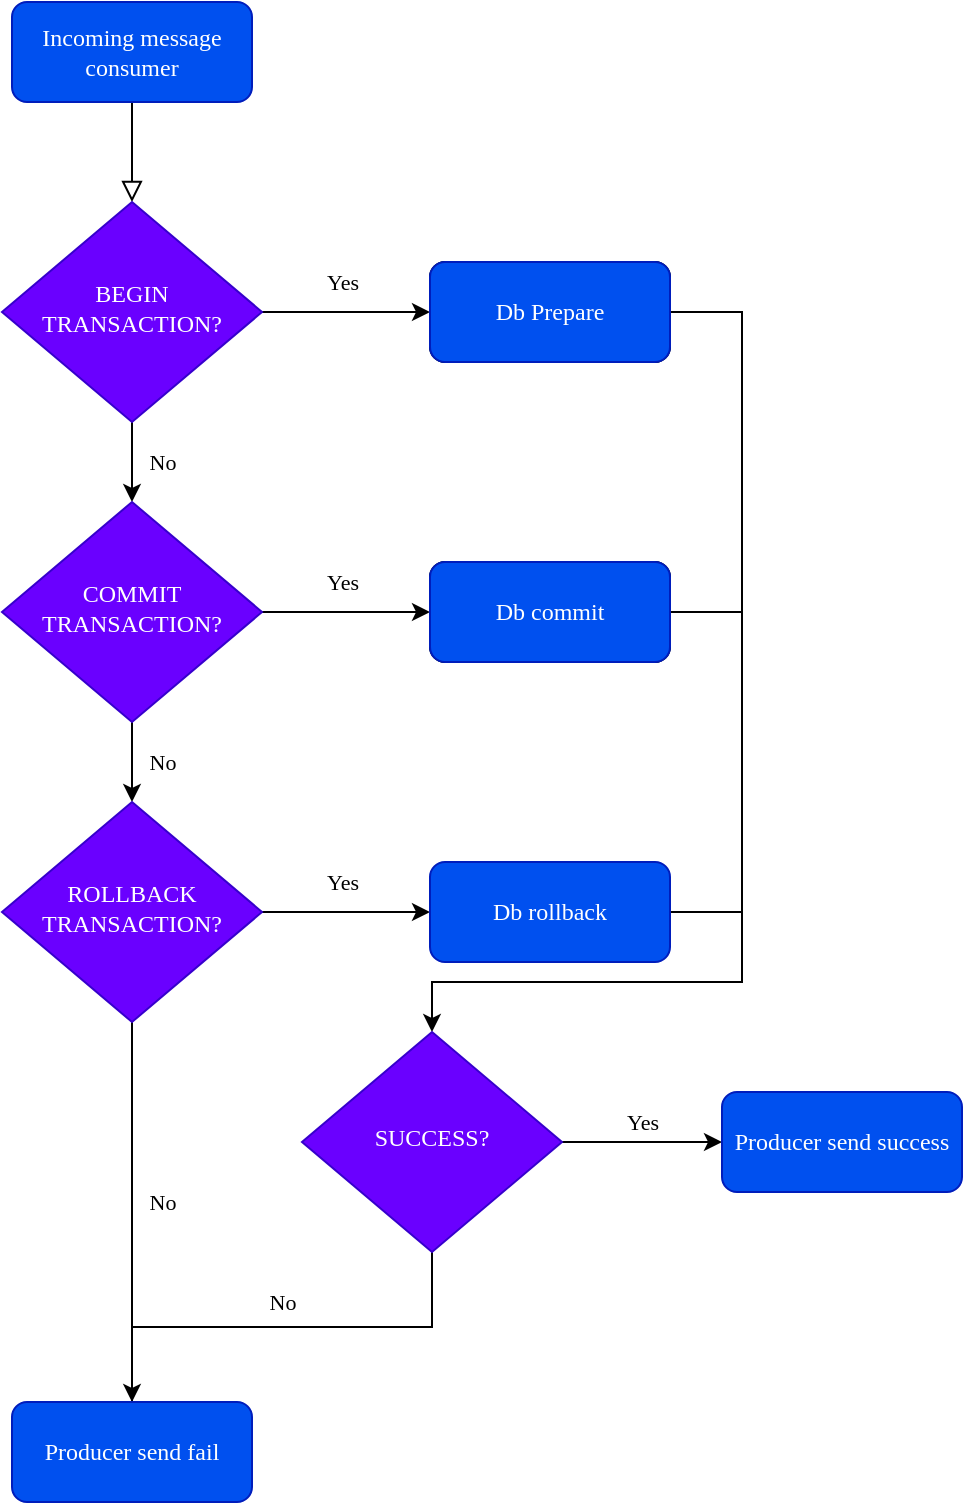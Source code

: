 <mxfile version="18.0.6" type="device"><diagram id="C5RBs43oDa-KdzZeNtuy" name="Page-1"><mxGraphModel dx="1422" dy="839" grid="1" gridSize="10" guides="1" tooltips="1" connect="1" arrows="1" fold="1" page="1" pageScale="1" pageWidth="827" pageHeight="1169" math="0" shadow="0"><root><mxCell id="WIyWlLk6GJQsqaUBKTNV-0"/><mxCell id="WIyWlLk6GJQsqaUBKTNV-1" parent="WIyWlLk6GJQsqaUBKTNV-0"/><mxCell id="WIyWlLk6GJQsqaUBKTNV-2" value="" style="rounded=0;html=1;jettySize=auto;orthogonalLoop=1;fontSize=11;endArrow=block;endFill=0;endSize=8;strokeWidth=1;shadow=0;labelBackgroundColor=none;edgeStyle=orthogonalEdgeStyle;fontFamily=Oswald;fontSource=https%3A%2F%2Ffonts.googleapis.com%2Fcss%3Ffamily%3DOswald;" parent="WIyWlLk6GJQsqaUBKTNV-1" source="WIyWlLk6GJQsqaUBKTNV-3" target="WIyWlLk6GJQsqaUBKTNV-6" edge="1"><mxGeometry relative="1" as="geometry"><Array as="points"><mxPoint x="235" y="130"/><mxPoint x="235" y="130"/></Array></mxGeometry></mxCell><mxCell id="WIyWlLk6GJQsqaUBKTNV-3" value="Incoming message consumer" style="rounded=1;whiteSpace=wrap;html=1;fontSize=12;glass=0;strokeWidth=1;shadow=0;fontFamily=Oswald;fontSource=https%3A%2F%2Ffonts.googleapis.com%2Fcss%3Ffamily%3DOswald;fillColor=#0050ef;fontColor=#ffffff;strokeColor=#001DBC;" parent="WIyWlLk6GJQsqaUBKTNV-1" vertex="1"><mxGeometry x="175" y="70" width="120" height="50" as="geometry"/></mxCell><mxCell id="WJEYNPm6PswY1gERN06v-9" value="Yes" style="edgeStyle=orthogonalEdgeStyle;rounded=0;orthogonalLoop=1;jettySize=auto;html=1;exitX=1;exitY=0.5;exitDx=0;exitDy=0;entryX=0;entryY=0.5;entryDx=0;entryDy=0;fontFamily=Oswald;fontSource=https%3A%2F%2Ffonts.googleapis.com%2Fcss%3Ffamily%3DOswald;labelBackgroundColor=none;" parent="WIyWlLk6GJQsqaUBKTNV-1" source="WIyWlLk6GJQsqaUBKTNV-6" target="WJEYNPm6PswY1gERN06v-0" edge="1"><mxGeometry x="-0.048" y="15" relative="1" as="geometry"><mxPoint as="offset"/></mxGeometry></mxCell><mxCell id="WJEYNPm6PswY1gERN06v-12" value="No" style="edgeStyle=orthogonalEdgeStyle;rounded=0;orthogonalLoop=1;jettySize=auto;html=1;exitX=0.5;exitY=1;exitDx=0;exitDy=0;entryX=0.5;entryY=0;entryDx=0;entryDy=0;fontFamily=Oswald;fontSource=https%3A%2F%2Ffonts.googleapis.com%2Fcss%3Ffamily%3DOswald;labelBackgroundColor=none;fontColor=default;" parent="WIyWlLk6GJQsqaUBKTNV-1" source="WIyWlLk6GJQsqaUBKTNV-6" target="WJEYNPm6PswY1gERN06v-4" edge="1"><mxGeometry y="15" relative="1" as="geometry"><mxPoint as="offset"/></mxGeometry></mxCell><mxCell id="WIyWlLk6GJQsqaUBKTNV-6" value="BEGIN TRANSACTION?" style="rhombus;whiteSpace=wrap;html=1;shadow=0;fontFamily=Oswald;fontSize=12;align=center;strokeWidth=1;spacing=6;spacingTop=-4;fontSource=https%3A%2F%2Ffonts.googleapis.com%2Fcss%3Ffamily%3DOswald;fillColor=#6a00ff;fontColor=#ffffff;strokeColor=#3700CC;" parent="WIyWlLk6GJQsqaUBKTNV-1" vertex="1"><mxGeometry x="170" y="170" width="130" height="110" as="geometry"/></mxCell><mxCell id="WJEYNPm6PswY1gERN06v-17" style="edgeStyle=orthogonalEdgeStyle;rounded=0;orthogonalLoop=1;jettySize=auto;html=1;exitX=1;exitY=0.5;exitDx=0;exitDy=0;entryX=0.5;entryY=0;entryDx=0;entryDy=0;fontFamily=Oswald;fontSource=https%3A%2F%2Ffonts.googleapis.com%2Fcss%3Ffamily%3DOswald;" parent="WIyWlLk6GJQsqaUBKTNV-1" source="WJEYNPm6PswY1gERN06v-0" target="WJEYNPm6PswY1gERN06v-15" edge="1"><mxGeometry relative="1" as="geometry"><Array as="points"><mxPoint x="540" y="225"/><mxPoint x="540" y="560"/><mxPoint x="385" y="560"/></Array></mxGeometry></mxCell><mxCell id="WJEYNPm6PswY1gERN06v-0" value="Db Prepare" style="rounded=1;whiteSpace=wrap;html=1;fontSize=12;glass=0;strokeWidth=1;shadow=0;fontFamily=Oswald;fontSource=https%3A%2F%2Ffonts.googleapis.com%2Fcss%3Ffamily%3DOswald;" parent="WIyWlLk6GJQsqaUBKTNV-1" vertex="1"><mxGeometry x="384" y="200" width="120" height="50" as="geometry"/></mxCell><mxCell id="WJEYNPm6PswY1gERN06v-10" value="Yes" style="edgeStyle=orthogonalEdgeStyle;rounded=0;orthogonalLoop=1;jettySize=auto;html=1;exitX=1;exitY=0.5;exitDx=0;exitDy=0;entryX=0;entryY=0.5;entryDx=0;entryDy=0;fontFamily=Oswald;fontSource=https%3A%2F%2Ffonts.googleapis.com%2Fcss%3Ffamily%3DOswald;labelBackgroundColor=none;fontColor=default;" parent="WIyWlLk6GJQsqaUBKTNV-1" source="WJEYNPm6PswY1gERN06v-4" target="WJEYNPm6PswY1gERN06v-6" edge="1"><mxGeometry x="-0.048" y="15" relative="1" as="geometry"><mxPoint as="offset"/></mxGeometry></mxCell><mxCell id="WJEYNPm6PswY1gERN06v-13" value="No" style="edgeStyle=orthogonalEdgeStyle;rounded=0;orthogonalLoop=1;jettySize=auto;html=1;exitX=0.5;exitY=1;exitDx=0;exitDy=0;entryX=0.5;entryY=0;entryDx=0;entryDy=0;fontFamily=Oswald;fontSource=https%3A%2F%2Ffonts.googleapis.com%2Fcss%3Ffamily%3DOswald;labelBackgroundColor=none;fontColor=default;" parent="WIyWlLk6GJQsqaUBKTNV-1" source="WJEYNPm6PswY1gERN06v-4" target="WJEYNPm6PswY1gERN06v-5" edge="1"><mxGeometry y="15" relative="1" as="geometry"><mxPoint as="offset"/></mxGeometry></mxCell><mxCell id="WJEYNPm6PswY1gERN06v-4" value="COMMIT TRANSACTION?" style="rhombus;whiteSpace=wrap;html=1;shadow=0;fontFamily=Oswald;fontSize=12;align=center;strokeWidth=1;spacing=6;spacingTop=-4;fontSource=https%3A%2F%2Ffonts.googleapis.com%2Fcss%3Ffamily%3DOswald;fillColor=#6a00ff;fontColor=#ffffff;strokeColor=#3700CC;" parent="WIyWlLk6GJQsqaUBKTNV-1" vertex="1"><mxGeometry x="170" y="320" width="130" height="110" as="geometry"/></mxCell><mxCell id="WJEYNPm6PswY1gERN06v-11" value="Yes" style="edgeStyle=orthogonalEdgeStyle;rounded=0;orthogonalLoop=1;jettySize=auto;html=1;exitX=1;exitY=0.5;exitDx=0;exitDy=0;entryX=0;entryY=0.5;entryDx=0;entryDy=0;fontFamily=Oswald;fontSource=https%3A%2F%2Ffonts.googleapis.com%2Fcss%3Ffamily%3DOswald;labelBackgroundColor=none;fontColor=default;" parent="WIyWlLk6GJQsqaUBKTNV-1" source="WJEYNPm6PswY1gERN06v-5" target="WJEYNPm6PswY1gERN06v-7" edge="1"><mxGeometry x="-0.048" y="15" relative="1" as="geometry"><mxPoint as="offset"/></mxGeometry></mxCell><mxCell id="WJEYNPm6PswY1gERN06v-25" value="No" style="edgeStyle=orthogonalEdgeStyle;rounded=0;orthogonalLoop=1;jettySize=auto;html=1;exitX=0.5;exitY=1;exitDx=0;exitDy=0;endArrow=none;endFill=0;fontFamily=Oswald;fontSource=https%3A%2F%2Ffonts.googleapis.com%2Fcss%3Ffamily%3DOswald;entryX=0.5;entryY=0;entryDx=0;entryDy=0;labelBackgroundColor=none;fontColor=default;" parent="WIyWlLk6GJQsqaUBKTNV-1" source="WJEYNPm6PswY1gERN06v-5" edge="1" target="WJEYNPm6PswY1gERN06v-22"><mxGeometry x="-0.053" y="15" relative="1" as="geometry"><mxPoint x="235" y="860" as="targetPoint"/><mxPoint as="offset"/></mxGeometry></mxCell><mxCell id="WJEYNPm6PswY1gERN06v-5" value="ROLLBACK TRANSACTION?" style="rhombus;whiteSpace=wrap;html=1;shadow=0;fontFamily=Oswald;fontSize=12;align=center;strokeWidth=1;spacing=6;spacingTop=-4;fontSource=https%3A%2F%2Ffonts.googleapis.com%2Fcss%3Ffamily%3DOswald;fillColor=#6a00ff;fontColor=#ffffff;strokeColor=#3700CC;" parent="WIyWlLk6GJQsqaUBKTNV-1" vertex="1"><mxGeometry x="170" y="470" width="130" height="110" as="geometry"/></mxCell><mxCell id="WJEYNPm6PswY1gERN06v-18" style="edgeStyle=orthogonalEdgeStyle;rounded=0;orthogonalLoop=1;jettySize=auto;html=1;exitX=1;exitY=0.5;exitDx=0;exitDy=0;endArrow=none;endFill=0;fontFamily=Oswald;fontSource=https%3A%2F%2Ffonts.googleapis.com%2Fcss%3Ffamily%3DOswald;" parent="WIyWlLk6GJQsqaUBKTNV-1" source="WJEYNPm6PswY1gERN06v-6" edge="1"><mxGeometry relative="1" as="geometry"><mxPoint x="540" y="375" as="targetPoint"/></mxGeometry></mxCell><mxCell id="WJEYNPm6PswY1gERN06v-6" value="Db commit" style="rounded=1;whiteSpace=wrap;html=1;fontSize=12;glass=0;strokeWidth=1;shadow=0;fontFamily=Oswald;fontSource=https%3A%2F%2Ffonts.googleapis.com%2Fcss%3Ffamily%3DOswald;" parent="WIyWlLk6GJQsqaUBKTNV-1" vertex="1"><mxGeometry x="384" y="350" width="120" height="50" as="geometry"/></mxCell><mxCell id="WJEYNPm6PswY1gERN06v-19" style="edgeStyle=orthogonalEdgeStyle;rounded=0;orthogonalLoop=1;jettySize=auto;html=1;exitX=1;exitY=0.5;exitDx=0;exitDy=0;endArrow=none;endFill=0;fontFamily=Oswald;fontSource=https%3A%2F%2Ffonts.googleapis.com%2Fcss%3Ffamily%3DOswald;" parent="WIyWlLk6GJQsqaUBKTNV-1" source="WJEYNPm6PswY1gERN06v-7" edge="1"><mxGeometry relative="1" as="geometry"><mxPoint x="540" y="525" as="targetPoint"/></mxGeometry></mxCell><mxCell id="WJEYNPm6PswY1gERN06v-7" value="Db rollback" style="rounded=1;whiteSpace=wrap;html=1;fontSize=12;glass=0;strokeWidth=1;shadow=0;fontFamily=Oswald;fontSource=https%3A%2F%2Ffonts.googleapis.com%2Fcss%3Ffamily%3DOswald;fillColor=#0050ef;fontColor=#ffffff;strokeColor=#001DBC;" parent="WIyWlLk6GJQsqaUBKTNV-1" vertex="1"><mxGeometry x="384" y="500" width="120" height="50" as="geometry"/></mxCell><mxCell id="WJEYNPm6PswY1gERN06v-23" value="No" style="edgeStyle=orthogonalEdgeStyle;rounded=0;orthogonalLoop=1;jettySize=auto;html=1;exitX=0.5;exitY=1;exitDx=0;exitDy=0;entryX=0.5;entryY=0;entryDx=0;entryDy=0;endArrow=classic;endFill=1;fontFamily=Oswald;fontSource=https%3A%2F%2Ffonts.googleapis.com%2Fcss%3Ffamily%3DOswald;labelBackgroundColor=none;fontColor=default;" parent="WIyWlLk6GJQsqaUBKTNV-1" source="WJEYNPm6PswY1gERN06v-15" target="WJEYNPm6PswY1gERN06v-22" edge="1"><mxGeometry x="0.001" y="-13" relative="1" as="geometry"><mxPoint as="offset"/></mxGeometry></mxCell><mxCell id="WJEYNPm6PswY1gERN06v-24" value="Yes" style="edgeStyle=orthogonalEdgeStyle;rounded=0;orthogonalLoop=1;jettySize=auto;html=1;exitX=1;exitY=0.5;exitDx=0;exitDy=0;entryX=0;entryY=0.5;entryDx=0;entryDy=0;endArrow=classic;endFill=1;fontFamily=Oswald;fontSource=https%3A%2F%2Ffonts.googleapis.com%2Fcss%3Ffamily%3DOswald;labelBackgroundColor=none;fontColor=default;" parent="WIyWlLk6GJQsqaUBKTNV-1" source="WJEYNPm6PswY1gERN06v-15" target="WJEYNPm6PswY1gERN06v-21" edge="1"><mxGeometry y="10" relative="1" as="geometry"><mxPoint as="offset"/></mxGeometry></mxCell><mxCell id="WJEYNPm6PswY1gERN06v-15" value="SUCCESS?" style="rhombus;whiteSpace=wrap;html=1;shadow=0;fontFamily=Oswald;fontSize=12;align=center;strokeWidth=1;spacing=6;spacingTop=-4;fontSource=https%3A%2F%2Ffonts.googleapis.com%2Fcss%3Ffamily%3DOswald;fillColor=#6a00ff;fontColor=#ffffff;strokeColor=#3700CC;" parent="WIyWlLk6GJQsqaUBKTNV-1" vertex="1"><mxGeometry x="320" y="585" width="130" height="110" as="geometry"/></mxCell><mxCell id="WJEYNPm6PswY1gERN06v-21" value="Producer send success" style="rounded=1;whiteSpace=wrap;html=1;fontSize=12;glass=0;strokeWidth=1;shadow=0;fontFamily=Oswald;fontSource=https%3A%2F%2Ffonts.googleapis.com%2Fcss%3Ffamily%3DOswald;fillColor=#0050ef;fontColor=#ffffff;strokeColor=#001DBC;" parent="WIyWlLk6GJQsqaUBKTNV-1" vertex="1"><mxGeometry x="530" y="615" width="120" height="50" as="geometry"/></mxCell><mxCell id="WJEYNPm6PswY1gERN06v-22" value="Producer send fail" style="rounded=1;whiteSpace=wrap;html=1;fontSize=12;glass=0;strokeWidth=1;shadow=0;fontFamily=Oswald;fontSource=https%3A%2F%2Ffonts.googleapis.com%2Fcss%3Ffamily%3DOswald;fillColor=#0050ef;fontColor=#ffffff;strokeColor=#001DBC;" parent="WIyWlLk6GJQsqaUBKTNV-1" vertex="1"><mxGeometry x="175" y="770" width="120" height="50" as="geometry"/></mxCell><mxCell id="DWiAPYXXoP31GJNCXufu-0" value="Db Prepare" style="rounded=1;whiteSpace=wrap;html=1;fontSize=12;glass=0;strokeWidth=1;shadow=0;fontFamily=Oswald;fontSource=https%3A%2F%2Ffonts.googleapis.com%2Fcss%3Ffamily%3DOswald;fillColor=#0050ef;fontColor=#ffffff;strokeColor=#001DBC;" vertex="1" parent="WIyWlLk6GJQsqaUBKTNV-1"><mxGeometry x="384" y="200" width="120" height="50" as="geometry"/></mxCell><mxCell id="DWiAPYXXoP31GJNCXufu-1" value="Db commit" style="rounded=1;whiteSpace=wrap;html=1;fontSize=12;glass=0;strokeWidth=1;shadow=0;fontFamily=Oswald;fontSource=https%3A%2F%2Ffonts.googleapis.com%2Fcss%3Ffamily%3DOswald;fillColor=#0050ef;fontColor=#ffffff;strokeColor=#001DBC;" vertex="1" parent="WIyWlLk6GJQsqaUBKTNV-1"><mxGeometry x="384" y="350" width="120" height="50" as="geometry"/></mxCell></root></mxGraphModel></diagram></mxfile>